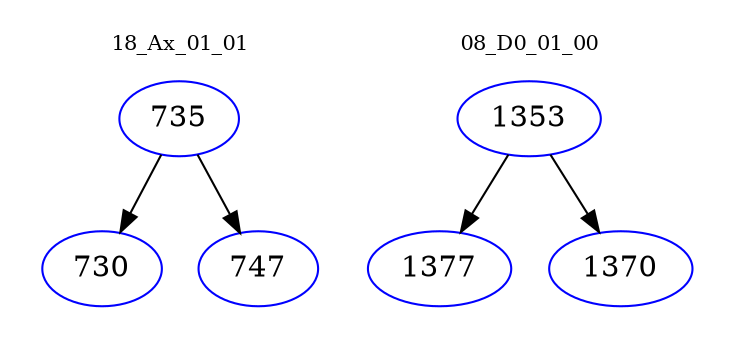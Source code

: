 digraph{
subgraph cluster_0 {
color = white
label = "18_Ax_01_01";
fontsize=10;
T0_735 [label="735", color="blue"]
T0_735 -> T0_730 [color="black"]
T0_730 [label="730", color="blue"]
T0_735 -> T0_747 [color="black"]
T0_747 [label="747", color="blue"]
}
subgraph cluster_1 {
color = white
label = "08_D0_01_00";
fontsize=10;
T1_1353 [label="1353", color="blue"]
T1_1353 -> T1_1377 [color="black"]
T1_1377 [label="1377", color="blue"]
T1_1353 -> T1_1370 [color="black"]
T1_1370 [label="1370", color="blue"]
}
}

